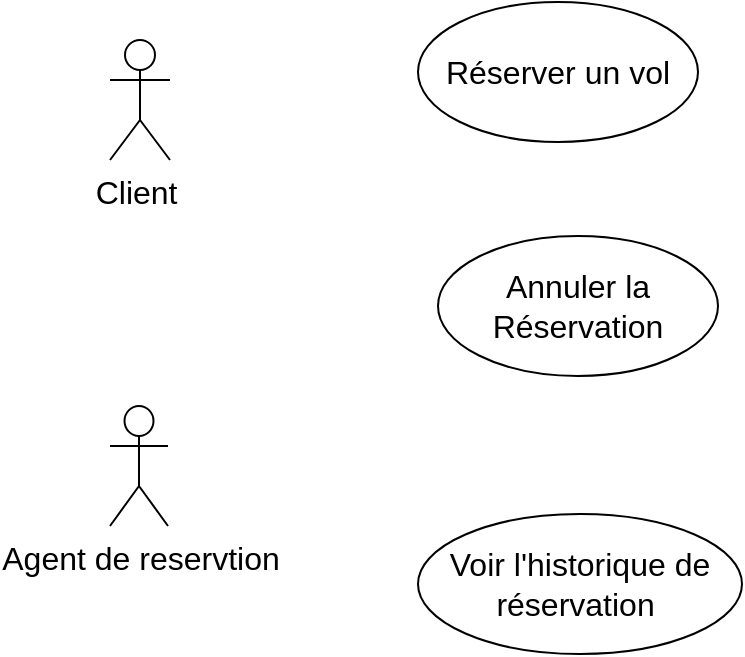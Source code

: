 <mxfile version="22.0.8" type="github">
  <diagram name="Page-1" id="JcTLIUm3BI7bA0PVcp6d">
    <mxGraphModel dx="2154" dy="605" grid="0" gridSize="10" guides="1" tooltips="1" connect="1" arrows="1" fold="1" page="0" pageScale="1" pageWidth="827" pageHeight="1169" math="0" shadow="0">
      <root>
        <mxCell id="0" />
        <mxCell id="1" parent="0" />
        <mxCell id="mLvfb_zTIcYI7D1hQRsq-1" value="Client&amp;nbsp;" style="shape=umlActor;verticalLabelPosition=bottom;verticalAlign=top;html=1;outlineConnect=0;fontSize=16;" vertex="1" parent="1">
          <mxGeometry x="-363" y="25" width="30" height="60" as="geometry" />
        </mxCell>
        <mxCell id="mLvfb_zTIcYI7D1hQRsq-2" value="Agent de reservtion" style="shape=umlActor;verticalLabelPosition=bottom;verticalAlign=top;html=1;outlineConnect=0;fontSize=16;strokeColor=#000000;" vertex="1" parent="1">
          <mxGeometry x="-363" y="208" width="29" height="60" as="geometry" />
        </mxCell>
        <mxCell id="mLvfb_zTIcYI7D1hQRsq-3" value="Réserver un vol" style="ellipse;whiteSpace=wrap;html=1;fontSize=16;" vertex="1" parent="1">
          <mxGeometry x="-209" y="6" width="140" height="70" as="geometry" />
        </mxCell>
        <mxCell id="mLvfb_zTIcYI7D1hQRsq-4" value="Annuler la Réservation" style="ellipse;whiteSpace=wrap;html=1;fontSize=16;" vertex="1" parent="1">
          <mxGeometry x="-199" y="123" width="140" height="70" as="geometry" />
        </mxCell>
        <mxCell id="mLvfb_zTIcYI7D1hQRsq-5" value="Voir l&#39;historique de réservation&amp;nbsp;" style="ellipse;whiteSpace=wrap;html=1;fontSize=16;" vertex="1" parent="1">
          <mxGeometry x="-209" y="262" width="162" height="70" as="geometry" />
        </mxCell>
      </root>
    </mxGraphModel>
  </diagram>
</mxfile>
